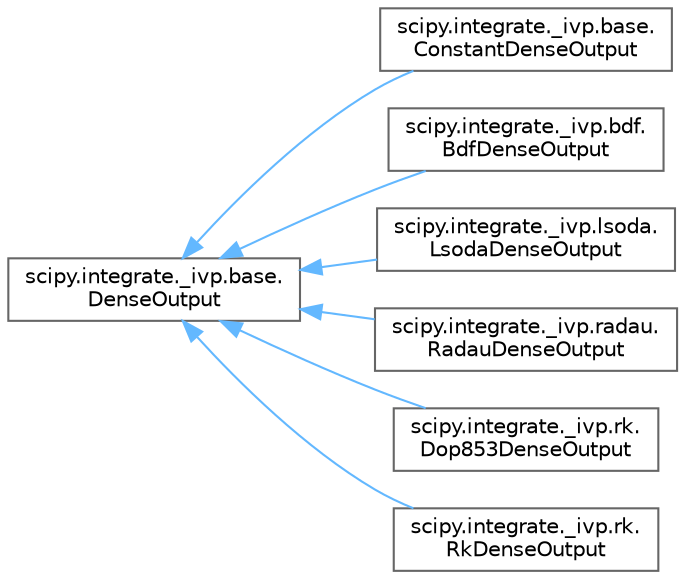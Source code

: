 digraph "Graphical Class Hierarchy"
{
 // LATEX_PDF_SIZE
  bgcolor="transparent";
  edge [fontname=Helvetica,fontsize=10,labelfontname=Helvetica,labelfontsize=10];
  node [fontname=Helvetica,fontsize=10,shape=box,height=0.2,width=0.4];
  rankdir="LR";
  Node0 [id="Node000000",label="scipy.integrate._ivp.base.\lDenseOutput",height=0.2,width=0.4,color="grey40", fillcolor="white", style="filled",URL="$db/d81/classscipy_1_1integrate_1_1__ivp_1_1base_1_1DenseOutput.html",tooltip=" "];
  Node0 -> Node1 [id="edge5098_Node000000_Node000001",dir="back",color="steelblue1",style="solid",tooltip=" "];
  Node1 [id="Node000001",label="scipy.integrate._ivp.base.\lConstantDenseOutput",height=0.2,width=0.4,color="grey40", fillcolor="white", style="filled",URL="$df/d29/classscipy_1_1integrate_1_1__ivp_1_1base_1_1ConstantDenseOutput.html",tooltip=" "];
  Node0 -> Node2 [id="edge5099_Node000000_Node000002",dir="back",color="steelblue1",style="solid",tooltip=" "];
  Node2 [id="Node000002",label="scipy.integrate._ivp.bdf.\lBdfDenseOutput",height=0.2,width=0.4,color="grey40", fillcolor="white", style="filled",URL="$da/d46/classscipy_1_1integrate_1_1__ivp_1_1bdf_1_1BdfDenseOutput.html",tooltip=" "];
  Node0 -> Node3 [id="edge5100_Node000000_Node000003",dir="back",color="steelblue1",style="solid",tooltip=" "];
  Node3 [id="Node000003",label="scipy.integrate._ivp.lsoda.\lLsodaDenseOutput",height=0.2,width=0.4,color="grey40", fillcolor="white", style="filled",URL="$df/d77/classscipy_1_1integrate_1_1__ivp_1_1lsoda_1_1LsodaDenseOutput.html",tooltip=" "];
  Node0 -> Node4 [id="edge5101_Node000000_Node000004",dir="back",color="steelblue1",style="solid",tooltip=" "];
  Node4 [id="Node000004",label="scipy.integrate._ivp.radau.\lRadauDenseOutput",height=0.2,width=0.4,color="grey40", fillcolor="white", style="filled",URL="$d6/dca/classscipy_1_1integrate_1_1__ivp_1_1radau_1_1RadauDenseOutput.html",tooltip=" "];
  Node0 -> Node5 [id="edge5102_Node000000_Node000005",dir="back",color="steelblue1",style="solid",tooltip=" "];
  Node5 [id="Node000005",label="scipy.integrate._ivp.rk.\lDop853DenseOutput",height=0.2,width=0.4,color="grey40", fillcolor="white", style="filled",URL="$db/df7/classscipy_1_1integrate_1_1__ivp_1_1rk_1_1Dop853DenseOutput.html",tooltip=" "];
  Node0 -> Node6 [id="edge5103_Node000000_Node000006",dir="back",color="steelblue1",style="solid",tooltip=" "];
  Node6 [id="Node000006",label="scipy.integrate._ivp.rk.\lRkDenseOutput",height=0.2,width=0.4,color="grey40", fillcolor="white", style="filled",URL="$da/d03/classscipy_1_1integrate_1_1__ivp_1_1rk_1_1RkDenseOutput.html",tooltip=" "];
}

